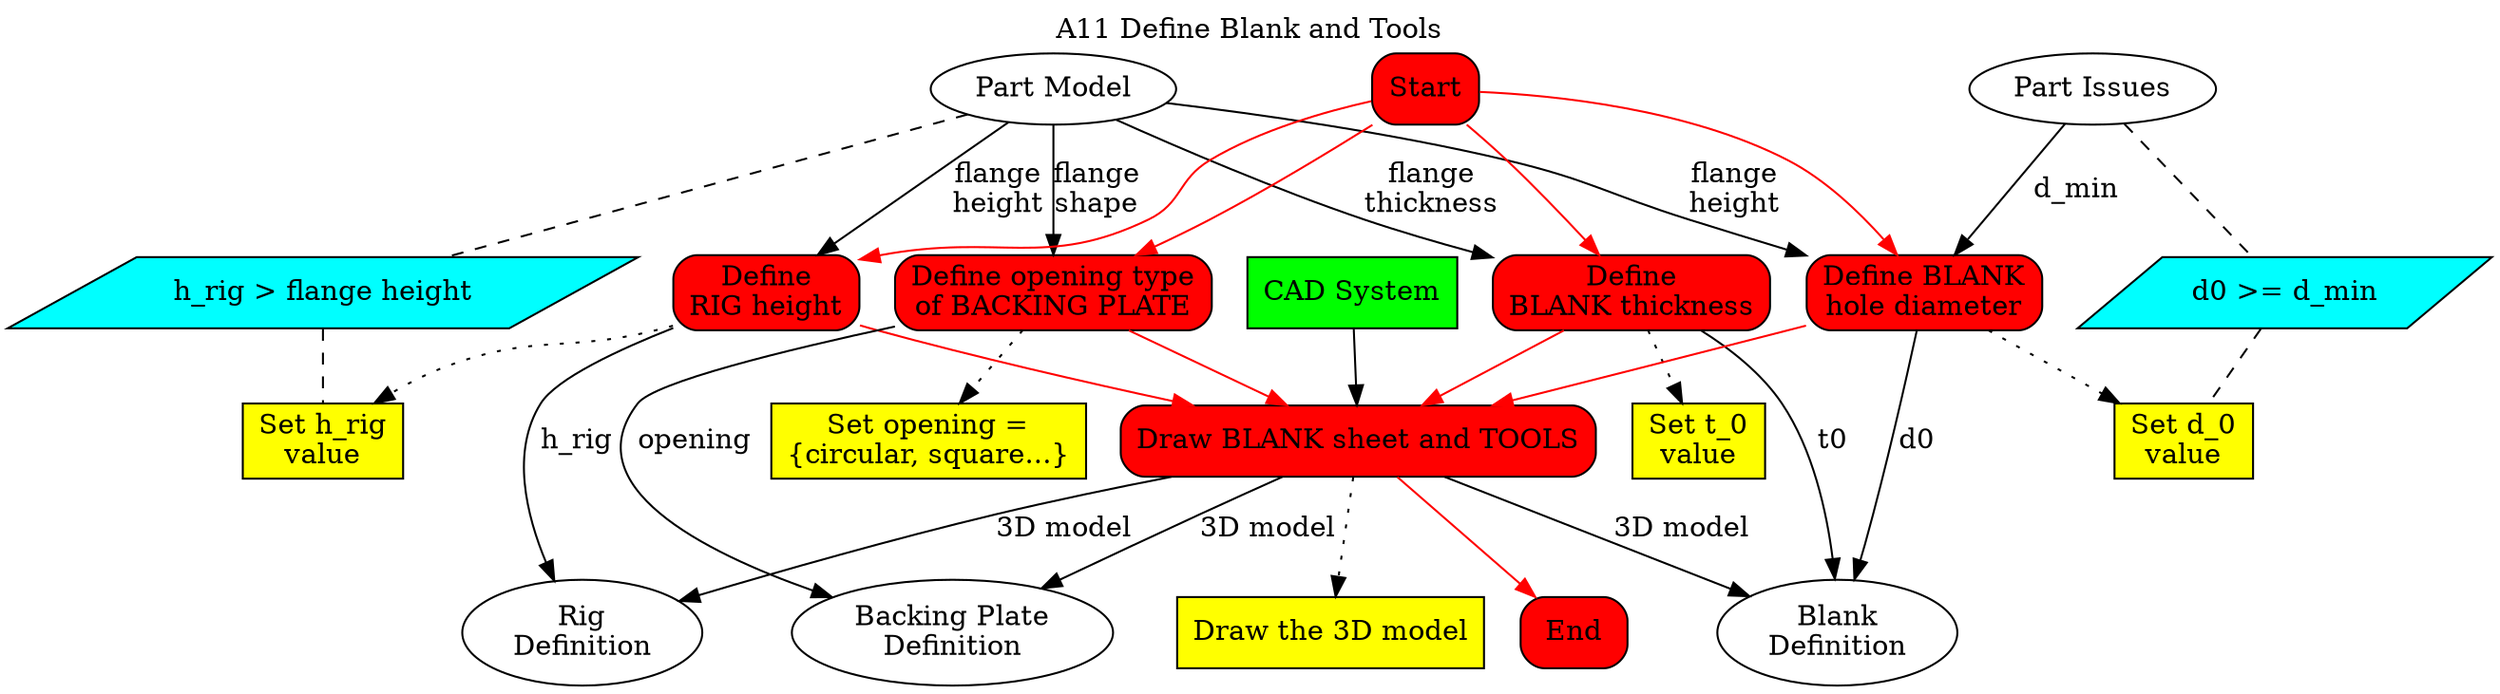 digraph behaviourmodel {


# activity title
labelloc="t"
label="A11 Define Blank and Tools"

# inputs and outputs
node [shape=ellipse, style=filled, fillcolor=white, color=black]
part [label="Part Model"]
issues [label="Part Issues"]
blank [label="Blank\nDefinition"]
rig [label="Rig\nDefinition"]
plate [label="Backing Plate\nDefinition"]

# mechanisms
node [shape=box, style=filled, fillcolor=green, color=black]
cad [label="CAD System"]

# tasks definition
node [shape=box, style="filled, rounded", fillcolor=red, color=black]
Start
t1 [label="Define\nBLANK thickness"]
t2 [label="Define BLANK\nhole diameter"]
t3 [label="Define\nRIG height"]
t4 [label="Define opening type\nof BACKING PLATE"]
t5 [label="Draw BLANK sheet and TOOLS"]
End

# rules
node [shape=box, style=filled, fillcolor=yellow, color=black]
r1 [label="Set t_0\nvalue"]
r2 [label="Set d_0\nvalue"]
r3 [label="Set h_rig\nvalue"]
r4 [label="Set opening =\n{circular, square...}"]
r5 [label="Draw the 3D model"]

# attaching rules
edge [dir=forward, color=black, fontcolor=black, style=dotted]
t1 -> r1
t2 -> r2
t3 -> r3
t4 -> r4
t5 -> r5

# task sequence
edge [dir=forward, color=red, style=solid]
Start -> {t1 t2 t3 t4} -> t5 -> End

# attaching mechanisms
edge [dir=forward, color=black]
cad -> t5

# attaching inputs and outputs
edge [dir=forward, color=black, style=solid]
part -> t1 [label="flange\nthickness"]
part -> t2 [label="flange\nheight"]
part -> t3 [label="flange\nheight"]
part -> t4 [label="flange\nshape"]
issues -> t2 [label="d_min"]
t1 -> blank [label="t0"]
t2 -> blank [label="d0"]
t3 -> rig [label="h_rig"]
t4 -> plate [label="opening"]
#{blank rig plate} -> t5
t5 -> {blank rig plate} [label="3D model"]

# constraints
node [shape=parallelogram, style=filled, fillcolor=cyan, color=black]
hole [label="d0 >= d_min"]
height [label="h_rig > flange height"]

# attaching constraints
edge [dir=none, color=black, style=dashed]
issues -> hole -> r2
part -> height -> r3

}

